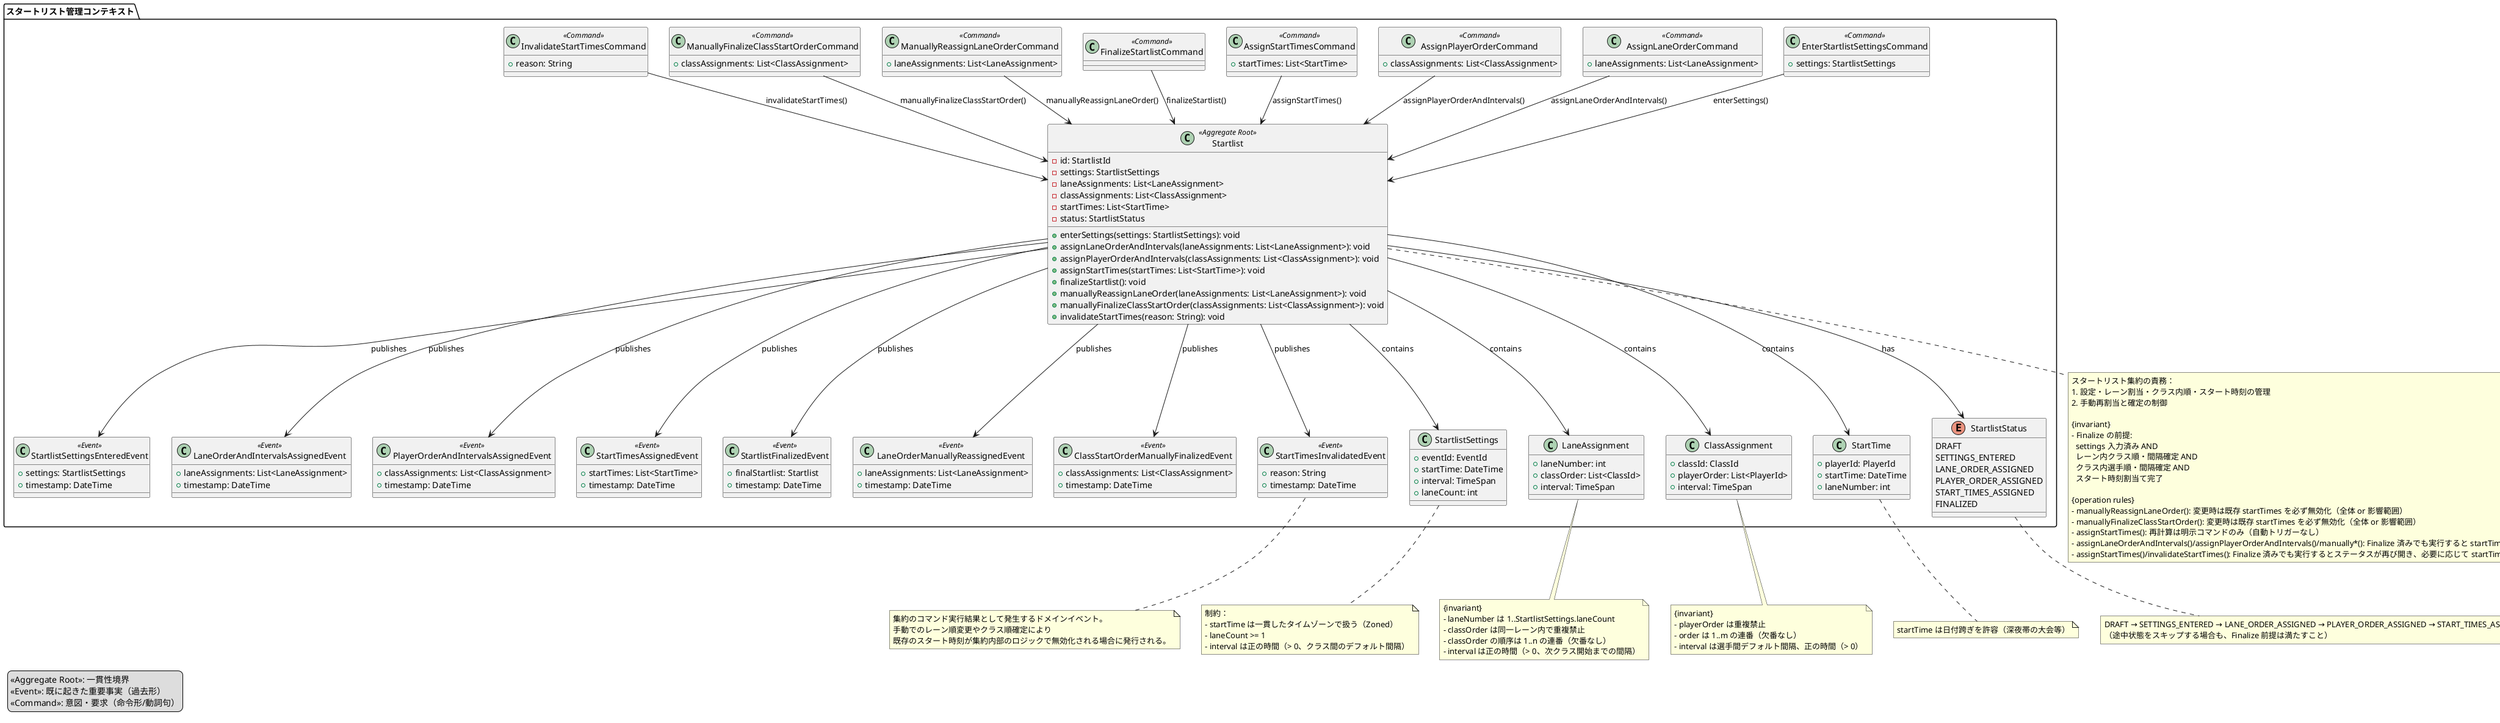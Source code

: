 @startuml Startlist Aggregate

!define AGGREGATE_COLOR #FFE6CC
!define COMMAND_COLOR #CCE5FF
!define EVENT_COLOR #FFE6CC
!define SIDE_EFFECT_COLOR #FFB3B3

package "スタートリスト管理コンテキスト" {
    
    class Startlist <<Aggregate Root>> {
        - id: StartlistId
        - settings: StartlistSettings
        - laneAssignments: List<LaneAssignment>
        - classAssignments: List<ClassAssignment>
        - startTimes: List<StartTime>
        - status: StartlistStatus
        
        + enterSettings(settings: StartlistSettings): void
        + assignLaneOrderAndIntervals(laneAssignments: List<LaneAssignment>): void
        + assignPlayerOrderAndIntervals(classAssignments: List<ClassAssignment>): void
        + assignStartTimes(startTimes: List<StartTime>): void
        + finalizeStartlist(): void
        + manuallyReassignLaneOrder(laneAssignments: List<LaneAssignment>): void
        + manuallyFinalizeClassStartOrder(classAssignments: List<ClassAssignment>): void
        + invalidateStartTimes(reason: String): void
    }
    
    ' コマンド（青い付箋）
    class EnterStartlistSettingsCommand <<Command>> {
        + settings: StartlistSettings
    }
    
    class AssignLaneOrderCommand <<Command>> {
        + laneAssignments: List<LaneAssignment>
    }
    
    class AssignPlayerOrderCommand <<Command>> {
        + classAssignments: List<ClassAssignment>
    }
    
    class AssignStartTimesCommand <<Command>> {
        + startTimes: List<StartTime>
    }
    
    class FinalizeStartlistCommand <<Command>> {
    }
    
    class ManuallyReassignLaneOrderCommand <<Command>> {
        + laneAssignments: List<LaneAssignment>
    }
    
    class ManuallyFinalizeClassStartOrderCommand <<Command>> {
        + classAssignments: List<ClassAssignment>
    }
    
    class InvalidateStartTimesCommand <<Command>> {
        + reason: String
    }
    
    ' イベント（オレンジの付箋）
    class StartlistSettingsEnteredEvent <<Event>> {
        + settings: StartlistSettings
        + timestamp: DateTime
    }
    
    class LaneOrderAndIntervalsAssignedEvent <<Event>> {
        + laneAssignments: List<LaneAssignment>
        + timestamp: DateTime
    }
    
    class PlayerOrderAndIntervalsAssignedEvent <<Event>> {
        + classAssignments: List<ClassAssignment>
        + timestamp: DateTime
    }
    
    class StartTimesAssignedEvent <<Event>> {
        + startTimes: List<StartTime>
        + timestamp: DateTime
    }
    
    class StartlistFinalizedEvent <<Event>> {
        + finalStartlist: Startlist
        + timestamp: DateTime
    }
    
    class LaneOrderManuallyReassignedEvent <<Event>> {
        + laneAssignments: List<LaneAssignment>
        + timestamp: DateTime
    }
    
    class ClassStartOrderManuallyFinalizedEvent <<Event>> {
        + classAssignments: List<ClassAssignment>
        + timestamp: DateTime
    }
    
    ' ドメインイベント
    class StartTimesInvalidatedEvent <<Event>> {
        + reason: String
        + timestamp: DateTime
    }
    
    ' 値オブジェクト
    class StartlistSettings {
        + eventId: EventId
        + startTime: DateTime
        + interval: TimeSpan
        + laneCount: int
    }
    
    class LaneAssignment {
        + laneNumber: int
        + classOrder: List<ClassId>
        + interval: TimeSpan
    }
    
    class ClassAssignment {
        + classId: ClassId
        + playerOrder: List<PlayerId>
        + interval: TimeSpan
    }
    
    class StartTime {
        + playerId: PlayerId
        + startTime: DateTime
        + laneNumber: int
    }
    
    enum StartlistStatus {
        DRAFT
        SETTINGS_ENTERED
        LANE_ORDER_ASSIGNED
        PLAYER_ORDER_ASSIGNED
        START_TIMES_ASSIGNED
        FINALIZED
    }
    
    ' コマンドから集約への関係
    EnterStartlistSettingsCommand --> Startlist : "enterSettings()"
    AssignLaneOrderCommand --> Startlist : "assignLaneOrderAndIntervals()"
    AssignPlayerOrderCommand --> Startlist : "assignPlayerOrderAndIntervals()"
    AssignStartTimesCommand --> Startlist : "assignStartTimes()"
    FinalizeStartlistCommand --> Startlist : "finalizeStartlist()"
    ManuallyReassignLaneOrderCommand --> Startlist : "manuallyReassignLaneOrder()"
    ManuallyFinalizeClassStartOrderCommand --> Startlist : "manuallyFinalizeClassStartOrder()"
    InvalidateStartTimesCommand --> Startlist : "invalidateStartTimes()"
    
    ' 集約からイベントへの関係
    Startlist --> StartlistSettingsEnteredEvent : "publishes"
    Startlist --> LaneOrderAndIntervalsAssignedEvent : "publishes"
    Startlist --> PlayerOrderAndIntervalsAssignedEvent : "publishes"
    Startlist --> StartTimesAssignedEvent : "publishes"
    Startlist --> StartlistFinalizedEvent : "publishes"
    Startlist --> LaneOrderManuallyReassignedEvent : "publishes"
    Startlist --> ClassStartOrderManuallyFinalizedEvent : "publishes"
    Startlist --> StartTimesInvalidatedEvent : "publishes"
    
    ' 値オブジェクトの関係
    Startlist --> StartlistSettings : "contains"
    Startlist --> LaneAssignment : "contains"
    Startlist --> ClassAssignment : "contains"
    Startlist --> StartTime : "contains"
    Startlist --> StartlistStatus : "has"

}

note bottom of Startlist
  スタートリスト集約の責務：
  1. 設定・レーン割当・クラス内順・スタート時刻の管理
  2. 手動再割当と確定の制御

  {invariant}
  - Finalize の前提:
    settings 入力済み AND
    レーン内クラス順・間隔確定 AND
    クラス内選手順・間隔確定 AND
    スタート時刻割当て完了

  {operation rules}
  - manuallyReassignLaneOrder(): 変更時は既存 startTimes を必ず無効化（全体 or 影響範囲）
  - manuallyFinalizeClassStartOrder(): 変更時は既存 startTimes を必ず無効化（全体 or 影響範囲）
  - assignStartTimes(): 再計算は明示コマンドのみ（自動トリガーなし）
  - assignLaneOrderAndIntervals()/assignPlayerOrderAndIntervals()/manually*(): Finalize 済みでも実行すると startTimes を無効化し、ステータスを対応フェーズまで戻す
  - assignStartTimes()/invalidateStartTimes(): Finalize 済みでも実行するとステータスが再び開き、必要に応じて startTimes をクリアする
end note

note bottom of StartlistSettings
  制約：
  - startTime は一貫したタイムゾーンで扱う（Zoned）
  - laneCount >= 1
  - interval は正の時間（> 0、クラス間のデフォルト間隔）
end note

note bottom of LaneAssignment
  {invariant}
  - laneNumber は 1..StartlistSettings.laneCount
  - classOrder は同一レーン内で重複禁止
  - classOrder の順序は 1..n の連番（欠番なし）
  - interval は正の時間（> 0、次クラス開始までの間隔）
end note

note bottom of ClassAssignment
  {invariant}
  - playerOrder は重複禁止
  - order は 1..m の連番（欠番なし）
  - interval は選手間デフォルト間隔、正の時間（> 0）
end note

note bottom of StartTime
  startTime は日付跨ぎを許容（深夜帯の大会等）
end note

note bottom of StartlistStatus
  DRAFT → SETTINGS_ENTERED → LANE_ORDER_ASSIGNED → PLAYER_ORDER_ASSIGNED → START_TIMES_ASSIGNED → FINALIZED
  （途中状態をスキップする場合も、Finalize 前提は満たすこと）
end note

note bottom of StartTimesInvalidatedEvent
  集約のコマンド実行結果として発生するドメインイベント。
  手動でのレーン順変更やクラス順確定により
  既存のスタート時刻が集約内部のロジックで無効化される場合に発行される。
end note

legend left
  <<Aggregate Root>>: 一貫性境界
  <<Event>>: 既に起きた重要事実（過去形）
  <<Command>>: 意図・要求（命令形/動詞句）
endlegend

@enduml
